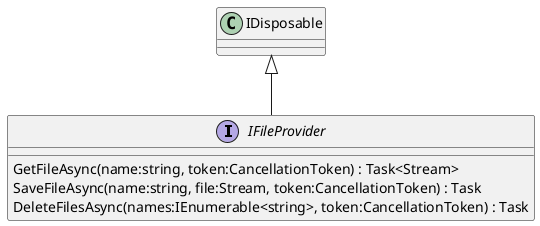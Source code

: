 @startuml
interface IFileProvider {
    GetFileAsync(name:string, token:CancellationToken) : Task<Stream>
    SaveFileAsync(name:string, file:Stream, token:CancellationToken) : Task
    DeleteFilesAsync(names:IEnumerable<string>, token:CancellationToken) : Task
}
IDisposable <|-- IFileProvider
@enduml
